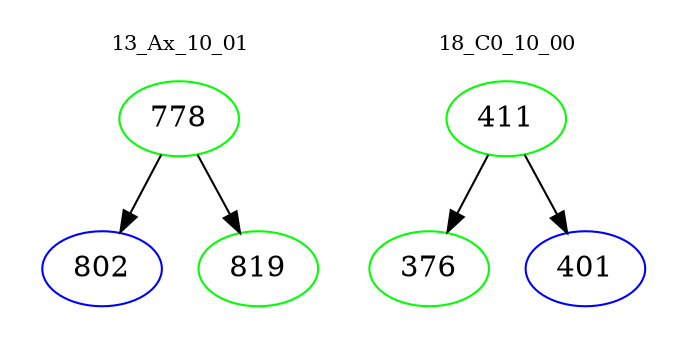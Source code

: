 digraph{
subgraph cluster_0 {
color = white
label = "13_Ax_10_01";
fontsize=10;
T0_778 [label="778", color="green"]
T0_778 -> T0_802 [color="black"]
T0_802 [label="802", color="blue"]
T0_778 -> T0_819 [color="black"]
T0_819 [label="819", color="green"]
}
subgraph cluster_1 {
color = white
label = "18_C0_10_00";
fontsize=10;
T1_411 [label="411", color="green"]
T1_411 -> T1_376 [color="black"]
T1_376 [label="376", color="green"]
T1_411 -> T1_401 [color="black"]
T1_401 [label="401", color="blue"]
}
}
